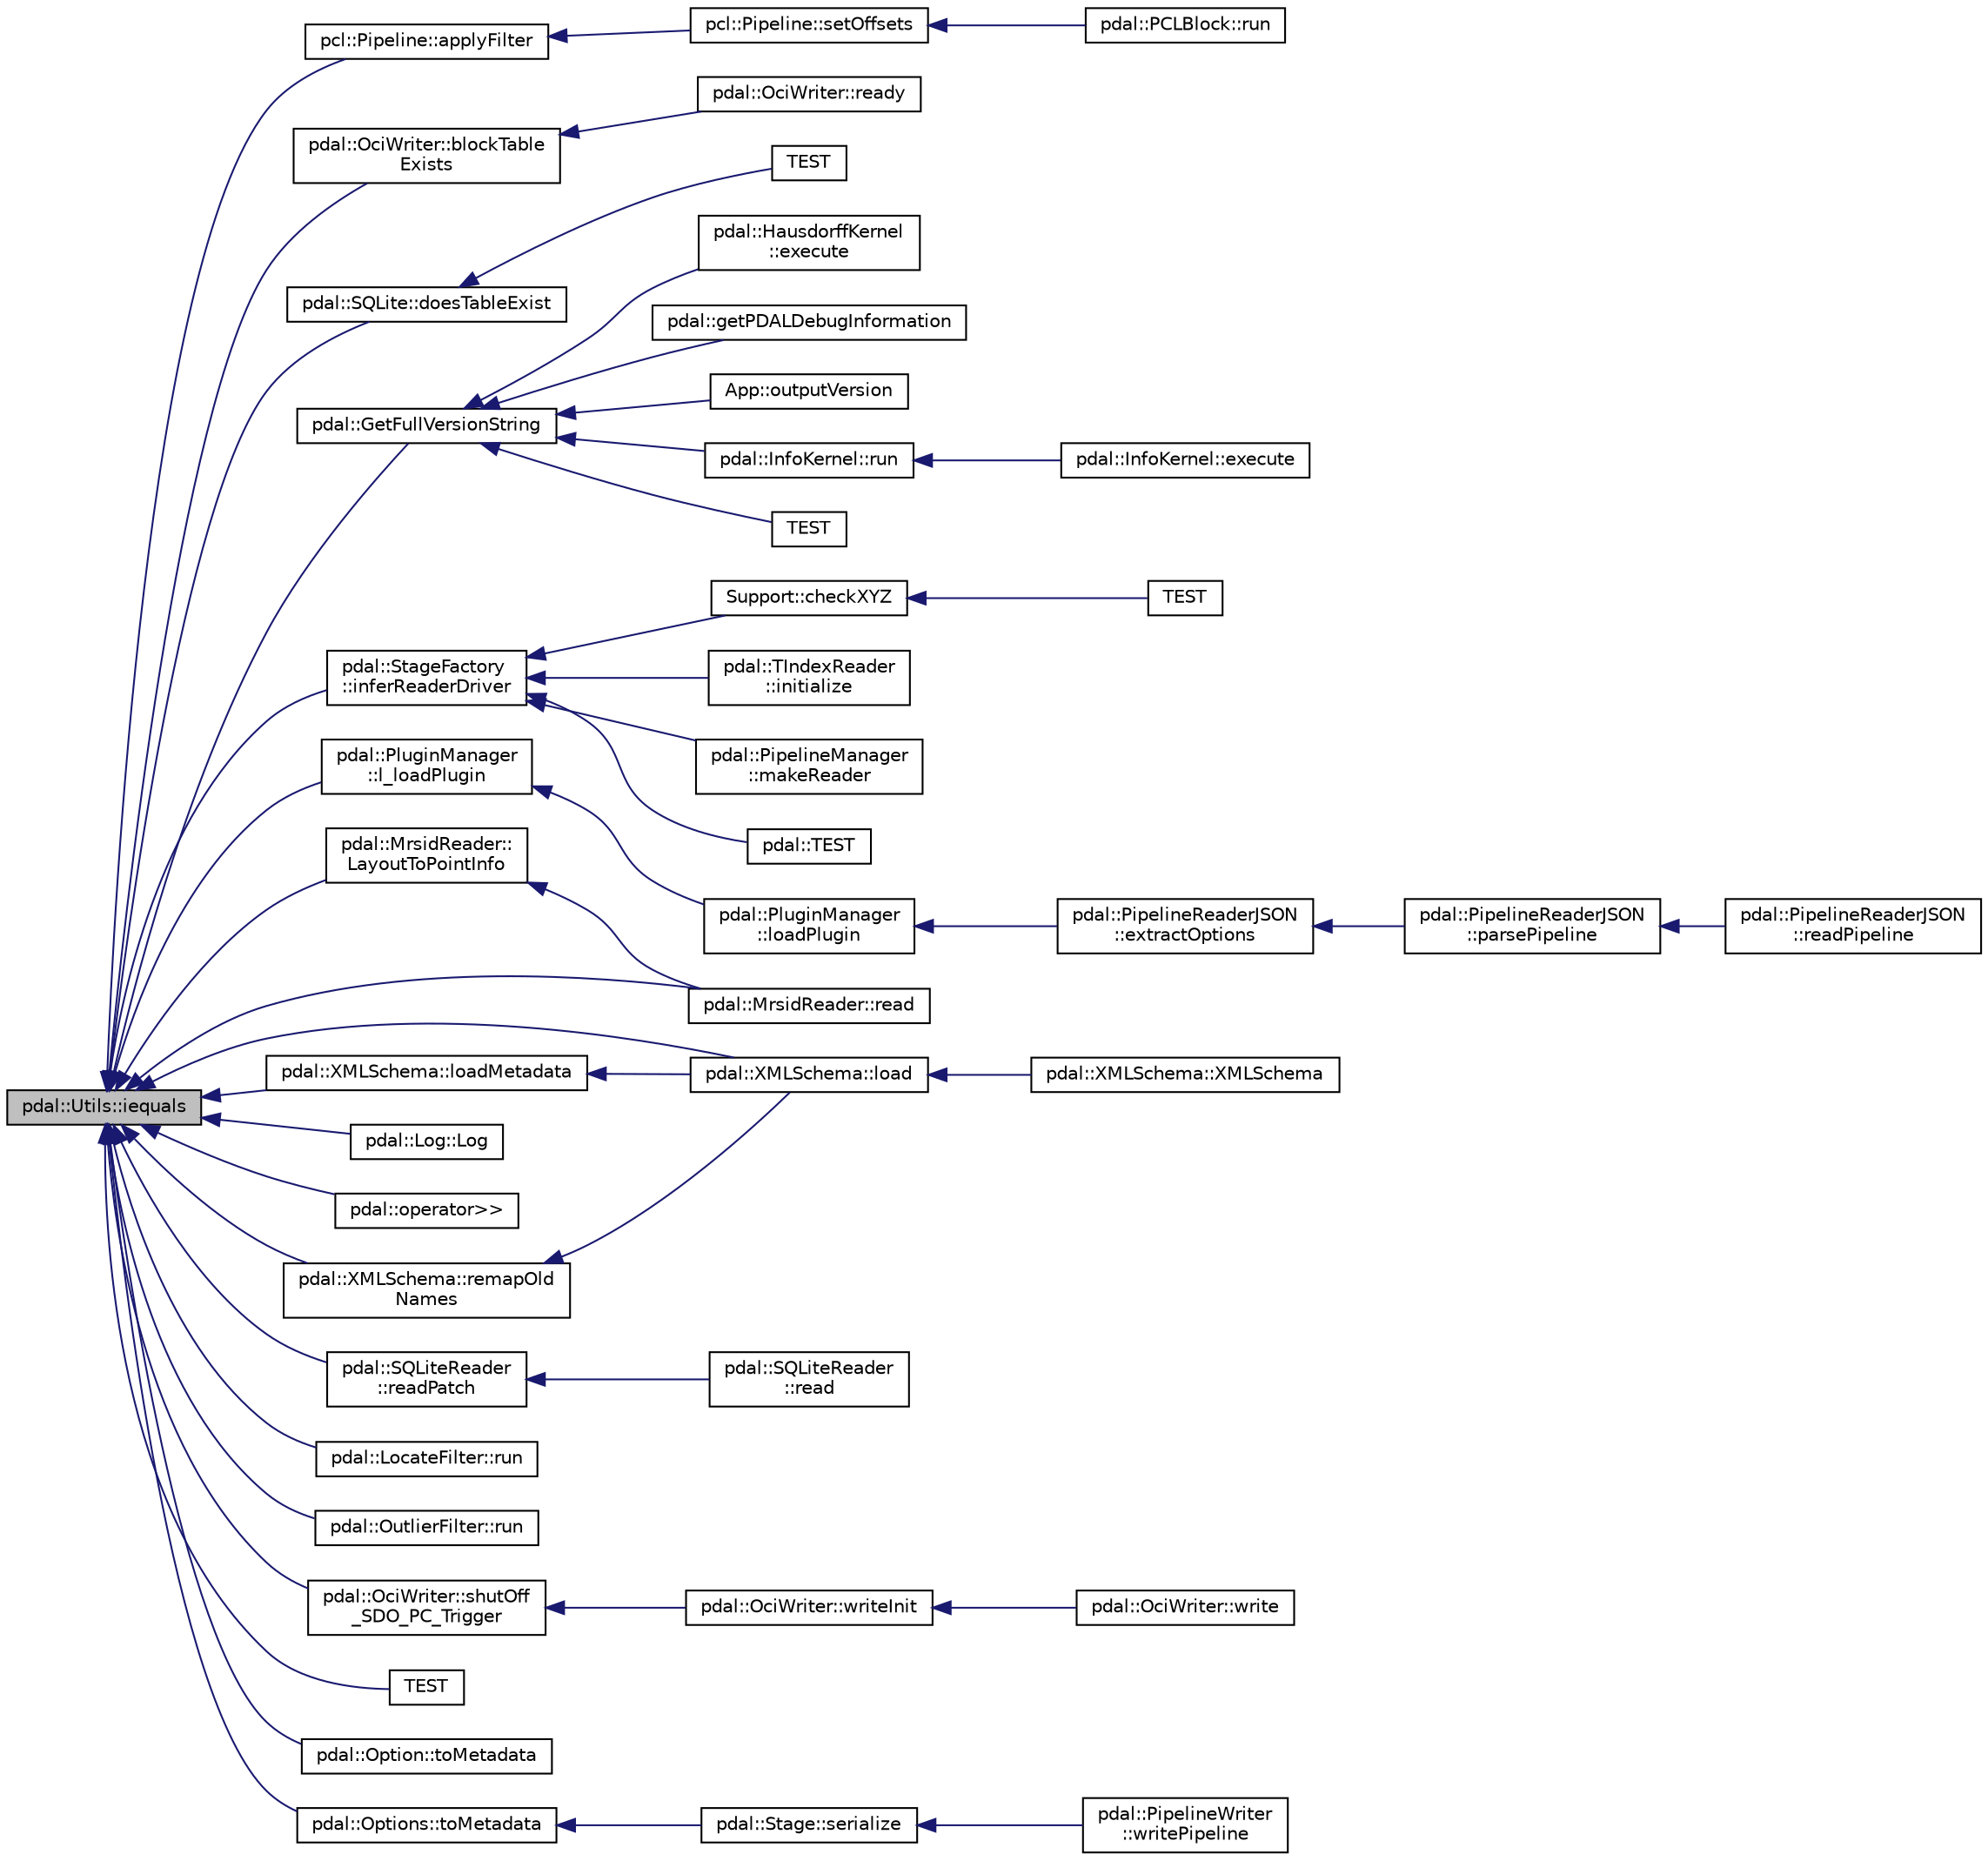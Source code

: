 digraph "pdal::Utils::iequals"
{
  edge [fontname="Helvetica",fontsize="10",labelfontname="Helvetica",labelfontsize="10"];
  node [fontname="Helvetica",fontsize="10",shape=record];
  rankdir="LR";
  Node1 [label="pdal::Utils::iequals",height=0.2,width=0.4,color="black", fillcolor="grey75", style="filled", fontcolor="black"];
  Node1 -> Node2 [dir="back",color="midnightblue",fontsize="10",style="solid",fontname="Helvetica"];
  Node2 [label="pcl::Pipeline::applyFilter",height=0.2,width=0.4,color="black", fillcolor="white", style="filled",URL="$classpcl_1_1Pipeline.html#a1c09f8d4aaf4c85c7ea4d1f76ef507ac",tooltip="Filtered results are stored in a separate point cloud. "];
  Node2 -> Node3 [dir="back",color="midnightblue",fontsize="10",style="solid",fontname="Helvetica"];
  Node3 [label="pcl::Pipeline::setOffsets",height=0.2,width=0.4,color="black", fillcolor="white", style="filled",URL="$classpcl_1_1Pipeline.html#ac551c7115843815ea93549c9d174a44e",tooltip="Set the offsets to the data in the x, y, and z dimension. "];
  Node3 -> Node4 [dir="back",color="midnightblue",fontsize="10",style="solid",fontname="Helvetica"];
  Node4 [label="pdal::PCLBlock::run",height=0.2,width=0.4,color="black", fillcolor="white", style="filled",URL="$classpdal_1_1PCLBlock.html#ac2a76cf2df667cfce88d3a819a40483d"];
  Node1 -> Node5 [dir="back",color="midnightblue",fontsize="10",style="solid",fontname="Helvetica"];
  Node5 [label="pdal::OciWriter::blockTable\lExists",height=0.2,width=0.4,color="black", fillcolor="white", style="filled",URL="$classpdal_1_1OciWriter.html#a2043a7b3517864d95d7969293b412180"];
  Node5 -> Node6 [dir="back",color="midnightblue",fontsize="10",style="solid",fontname="Helvetica"];
  Node6 [label="pdal::OciWriter::ready",height=0.2,width=0.4,color="black", fillcolor="white", style="filled",URL="$classpdal_1_1OciWriter.html#aaef01ec1f04e1cd86cd7d465d49e1d81"];
  Node1 -> Node7 [dir="back",color="midnightblue",fontsize="10",style="solid",fontname="Helvetica"];
  Node7 [label="pdal::SQLite::doesTableExist",height=0.2,width=0.4,color="black", fillcolor="white", style="filled",URL="$classpdal_1_1SQLite.html#aa6fd0488012f907066989629e43205c9"];
  Node7 -> Node8 [dir="back",color="midnightblue",fontsize="10",style="solid",fontname="Helvetica"];
  Node8 [label="TEST",height=0.2,width=0.4,color="black", fillcolor="white", style="filled",URL="$SQLiteTest_8cpp.html#af96f2ded80797ccf5862f511dcf5df5e"];
  Node1 -> Node9 [dir="back",color="midnightblue",fontsize="10",style="solid",fontname="Helvetica"];
  Node9 [label="pdal::GetFullVersionString",height=0.2,width=0.4,color="black", fillcolor="white", style="filled",URL="$namespacepdal.html#ad4bde4114c543217fa4cd7cd2adb3619",tooltip="Tell the user a bit about PDAL&#39;s compilation. "];
  Node9 -> Node10 [dir="back",color="midnightblue",fontsize="10",style="solid",fontname="Helvetica"];
  Node10 [label="pdal::HausdorffKernel\l::execute",height=0.2,width=0.4,color="black", fillcolor="white", style="filled",URL="$classpdal_1_1HausdorffKernel.html#aa4dd1ae4a7a4e7a4fa22feeb41245d41"];
  Node9 -> Node11 [dir="back",color="midnightblue",fontsize="10",style="solid",fontname="Helvetica"];
  Node11 [label="pdal::getPDALDebugInformation",height=0.2,width=0.4,color="black", fillcolor="white", style="filled",URL="$namespacepdal.html#a94c09f1d24b93adf5d594392a30ecb60"];
  Node9 -> Node12 [dir="back",color="midnightblue",fontsize="10",style="solid",fontname="Helvetica"];
  Node12 [label="App::outputVersion",height=0.2,width=0.4,color="black", fillcolor="white", style="filled",URL="$classApp.html#a524a8757f494b2c1b20a9f5041c44df0"];
  Node9 -> Node13 [dir="back",color="midnightblue",fontsize="10",style="solid",fontname="Helvetica"];
  Node13 [label="pdal::InfoKernel::run",height=0.2,width=0.4,color="black", fillcolor="white", style="filled",URL="$classpdal_1_1InfoKernel.html#a507a4fa6aa98127ddc55bb730bcf6a2f"];
  Node13 -> Node14 [dir="back",color="midnightblue",fontsize="10",style="solid",fontname="Helvetica"];
  Node14 [label="pdal::InfoKernel::execute",height=0.2,width=0.4,color="black", fillcolor="white", style="filled",URL="$classpdal_1_1InfoKernel.html#ac8d3f256fa5d844710b25034f4e22eaa"];
  Node9 -> Node15 [dir="back",color="midnightblue",fontsize="10",style="solid",fontname="Helvetica"];
  Node15 [label="TEST",height=0.2,width=0.4,color="black", fillcolor="white", style="filled",URL="$ConfigTest_8cpp.html#ae1d44d421b65c866877194461e39455b"];
  Node1 -> Node16 [dir="back",color="midnightblue",fontsize="10",style="solid",fontname="Helvetica"];
  Node16 [label="pdal::StageFactory\l::inferReaderDriver",height=0.2,width=0.4,color="black", fillcolor="white", style="filled",URL="$classpdal_1_1StageFactory.html#a51af2cb785aed67c13262ba2a87f3adf"];
  Node16 -> Node17 [dir="back",color="midnightblue",fontsize="10",style="solid",fontname="Helvetica"];
  Node17 [label="Support::checkXYZ",height=0.2,width=0.4,color="black", fillcolor="white", style="filled",URL="$classSupport.html#a0f6b5ed9b20a213a0607f3b989b81cec"];
  Node17 -> Node18 [dir="back",color="midnightblue",fontsize="10",style="solid",fontname="Helvetica"];
  Node18 [label="TEST",height=0.2,width=0.4,color="black", fillcolor="white", style="filled",URL="$SpatialReferenceTest_8cpp.html#acbe8bbc3b3d602e92c360d196a0431d0"];
  Node16 -> Node19 [dir="back",color="midnightblue",fontsize="10",style="solid",fontname="Helvetica"];
  Node19 [label="pdal::TIndexReader\l::initialize",height=0.2,width=0.4,color="black", fillcolor="white", style="filled",URL="$classpdal_1_1TIndexReader.html#a441e8f1f37ac3ac418c6d1a7144bf8cd"];
  Node16 -> Node20 [dir="back",color="midnightblue",fontsize="10",style="solid",fontname="Helvetica"];
  Node20 [label="pdal::PipelineManager\l::makeReader",height=0.2,width=0.4,color="black", fillcolor="white", style="filled",URL="$classpdal_1_1PipelineManager.html#a9b5b93498ef9ce477c9be6125816b97f"];
  Node16 -> Node21 [dir="back",color="midnightblue",fontsize="10",style="solid",fontname="Helvetica"];
  Node21 [label="pdal::TEST",height=0.2,width=0.4,color="black", fillcolor="white", style="filled",URL="$namespacepdal.html#af5c6914dfbf4e222bc924db55c2cd6eb"];
  Node1 -> Node22 [dir="back",color="midnightblue",fontsize="10",style="solid",fontname="Helvetica"];
  Node22 [label="pdal::PluginManager\l::l_loadPlugin",height=0.2,width=0.4,color="black", fillcolor="white", style="filled",URL="$classpdal_1_1PluginManager.html#a15e7ad2b6a2960400decd9845b382c40"];
  Node22 -> Node23 [dir="back",color="midnightblue",fontsize="10",style="solid",fontname="Helvetica"];
  Node23 [label="pdal::PluginManager\l::loadPlugin",height=0.2,width=0.4,color="black", fillcolor="white", style="filled",URL="$classpdal_1_1PluginManager.html#ab6a21660c6115bf3ce1e3372f757bcb4"];
  Node23 -> Node24 [dir="back",color="midnightblue",fontsize="10",style="solid",fontname="Helvetica"];
  Node24 [label="pdal::PipelineReaderJSON\l::extractOptions",height=0.2,width=0.4,color="black", fillcolor="white", style="filled",URL="$classpdal_1_1PipelineReaderJSON.html#a51024630985308ccf8843f250b685545"];
  Node24 -> Node25 [dir="back",color="midnightblue",fontsize="10",style="solid",fontname="Helvetica"];
  Node25 [label="pdal::PipelineReaderJSON\l::parsePipeline",height=0.2,width=0.4,color="black", fillcolor="white", style="filled",URL="$classpdal_1_1PipelineReaderJSON.html#a648ae28bf1b1fc54a9aa92b5d880c434"];
  Node25 -> Node26 [dir="back",color="midnightblue",fontsize="10",style="solid",fontname="Helvetica"];
  Node26 [label="pdal::PipelineReaderJSON\l::readPipeline",height=0.2,width=0.4,color="black", fillcolor="white", style="filled",URL="$classpdal_1_1PipelineReaderJSON.html#a712d3ed4bde00fdf2a043be6f7c0374f"];
  Node1 -> Node27 [dir="back",color="midnightblue",fontsize="10",style="solid",fontname="Helvetica"];
  Node27 [label="pdal::MrsidReader::\lLayoutToPointInfo",height=0.2,width=0.4,color="black", fillcolor="white", style="filled",URL="$classpdal_1_1MrsidReader.html#a44e159ce76d16b35de2ed189d3a58dbe"];
  Node27 -> Node28 [dir="back",color="midnightblue",fontsize="10",style="solid",fontname="Helvetica"];
  Node28 [label="pdal::MrsidReader::read",height=0.2,width=0.4,color="black", fillcolor="white", style="filled",URL="$classpdal_1_1MrsidReader.html#a7b964fee1a83b88b5f2b72f1e2c5ba8e"];
  Node1 -> Node29 [dir="back",color="midnightblue",fontsize="10",style="solid",fontname="Helvetica"];
  Node29 [label="pdal::XMLSchema::load",height=0.2,width=0.4,color="black", fillcolor="white", style="filled",URL="$classpdal_1_1XMLSchema.html#a8d8bec5759963e5226704a4fcc98e232"];
  Node29 -> Node30 [dir="back",color="midnightblue",fontsize="10",style="solid",fontname="Helvetica"];
  Node30 [label="pdal::XMLSchema::XMLSchema",height=0.2,width=0.4,color="black", fillcolor="white", style="filled",URL="$classpdal_1_1XMLSchema.html#a1aabcaa1a2ec462952a940e904d3ee11"];
  Node1 -> Node31 [dir="back",color="midnightblue",fontsize="10",style="solid",fontname="Helvetica"];
  Node31 [label="pdal::XMLSchema::loadMetadata",height=0.2,width=0.4,color="black", fillcolor="white", style="filled",URL="$classpdal_1_1XMLSchema.html#a29fd5e093336d6fbaa100b80201b955b"];
  Node31 -> Node29 [dir="back",color="midnightblue",fontsize="10",style="solid",fontname="Helvetica"];
  Node1 -> Node32 [dir="back",color="midnightblue",fontsize="10",style="solid",fontname="Helvetica"];
  Node32 [label="pdal::Log::Log",height=0.2,width=0.4,color="black", fillcolor="white", style="filled",URL="$classpdal_1_1Log.html#adc3bd1940708c9e4ef2ba97655c5bdba"];
  Node1 -> Node33 [dir="back",color="midnightblue",fontsize="10",style="solid",fontname="Helvetica"];
  Node33 [label="pdal::operator\>\>",height=0.2,width=0.4,color="black", fillcolor="white", style="filled",URL="$namespacepdal.html#a96d3d7266c452f1ea279b43b78dd43d1"];
  Node1 -> Node28 [dir="back",color="midnightblue",fontsize="10",style="solid",fontname="Helvetica"];
  Node1 -> Node34 [dir="back",color="midnightblue",fontsize="10",style="solid",fontname="Helvetica"];
  Node34 [label="pdal::SQLiteReader\l::readPatch",height=0.2,width=0.4,color="black", fillcolor="white", style="filled",URL="$classpdal_1_1SQLiteReader.html#a751ed702c4435a20319840b0727d1a57"];
  Node34 -> Node35 [dir="back",color="midnightblue",fontsize="10",style="solid",fontname="Helvetica"];
  Node35 [label="pdal::SQLiteReader\l::read",height=0.2,width=0.4,color="black", fillcolor="white", style="filled",URL="$classpdal_1_1SQLiteReader.html#a860ce10057372d42f95445fef91f9931"];
  Node1 -> Node36 [dir="back",color="midnightblue",fontsize="10",style="solid",fontname="Helvetica"];
  Node36 [label="pdal::XMLSchema::remapOld\lNames",height=0.2,width=0.4,color="black", fillcolor="white", style="filled",URL="$classpdal_1_1XMLSchema.html#ac67df72d336e6df09e0c05e9eaab8503"];
  Node36 -> Node29 [dir="back",color="midnightblue",fontsize="10",style="solid",fontname="Helvetica"];
  Node1 -> Node37 [dir="back",color="midnightblue",fontsize="10",style="solid",fontname="Helvetica"];
  Node37 [label="pdal::LocateFilter::run",height=0.2,width=0.4,color="black", fillcolor="white", style="filled",URL="$classpdal_1_1LocateFilter.html#a4fe63d8785c79672d3bd1820ed9629c1"];
  Node1 -> Node38 [dir="back",color="midnightblue",fontsize="10",style="solid",fontname="Helvetica"];
  Node38 [label="pdal::OutlierFilter::run",height=0.2,width=0.4,color="black", fillcolor="white", style="filled",URL="$classpdal_1_1OutlierFilter.html#a0ccead040af4b0c23f35ff27fa3f46f0"];
  Node1 -> Node39 [dir="back",color="midnightblue",fontsize="10",style="solid",fontname="Helvetica"];
  Node39 [label="pdal::OciWriter::shutOff\l_SDO_PC_Trigger",height=0.2,width=0.4,color="black", fillcolor="white", style="filled",URL="$classpdal_1_1OciWriter.html#af7c8cb92605cc64b49d490f4950f9aad"];
  Node39 -> Node40 [dir="back",color="midnightblue",fontsize="10",style="solid",fontname="Helvetica"];
  Node40 [label="pdal::OciWriter::writeInit",height=0.2,width=0.4,color="black", fillcolor="white", style="filled",URL="$classpdal_1_1OciWriter.html#a29c890b4de7d31ab917f5d4577f62345"];
  Node40 -> Node41 [dir="back",color="midnightblue",fontsize="10",style="solid",fontname="Helvetica"];
  Node41 [label="pdal::OciWriter::write",height=0.2,width=0.4,color="black", fillcolor="white", style="filled",URL="$classpdal_1_1OciWriter.html#a11f02a9af7350d831dff5f81859c76f2"];
  Node1 -> Node42 [dir="back",color="midnightblue",fontsize="10",style="solid",fontname="Helvetica"];
  Node42 [label="TEST",height=0.2,width=0.4,color="black", fillcolor="white", style="filled",URL="$UtilsTest_8cpp.html#aa2f5d11d16badd2af83a68030426f594"];
  Node1 -> Node43 [dir="back",color="midnightblue",fontsize="10",style="solid",fontname="Helvetica"];
  Node43 [label="pdal::Option::toMetadata",height=0.2,width=0.4,color="black", fillcolor="white", style="filled",URL="$classpdal_1_1Option.html#a9e7c5414e5a1bf5538daf44ed26aa24c"];
  Node1 -> Node44 [dir="back",color="midnightblue",fontsize="10",style="solid",fontname="Helvetica"];
  Node44 [label="pdal::Options::toMetadata",height=0.2,width=0.4,color="black", fillcolor="white", style="filled",URL="$classpdal_1_1Options.html#a80b214f5c77242292e8f123b75e33bbc"];
  Node44 -> Node45 [dir="back",color="midnightblue",fontsize="10",style="solid",fontname="Helvetica"];
  Node45 [label="pdal::Stage::serialize",height=0.2,width=0.4,color="black", fillcolor="white", style="filled",URL="$classpdal_1_1Stage.html#a25b2c486e9aebdddc74443467c47c122"];
  Node45 -> Node46 [dir="back",color="midnightblue",fontsize="10",style="solid",fontname="Helvetica"];
  Node46 [label="pdal::PipelineWriter\l::writePipeline",height=0.2,width=0.4,color="black", fillcolor="white", style="filled",URL="$namespacepdal_1_1PipelineWriter.html#a94e2eba7a6e9b21db48c0bbf0aacd4e2"];
}
